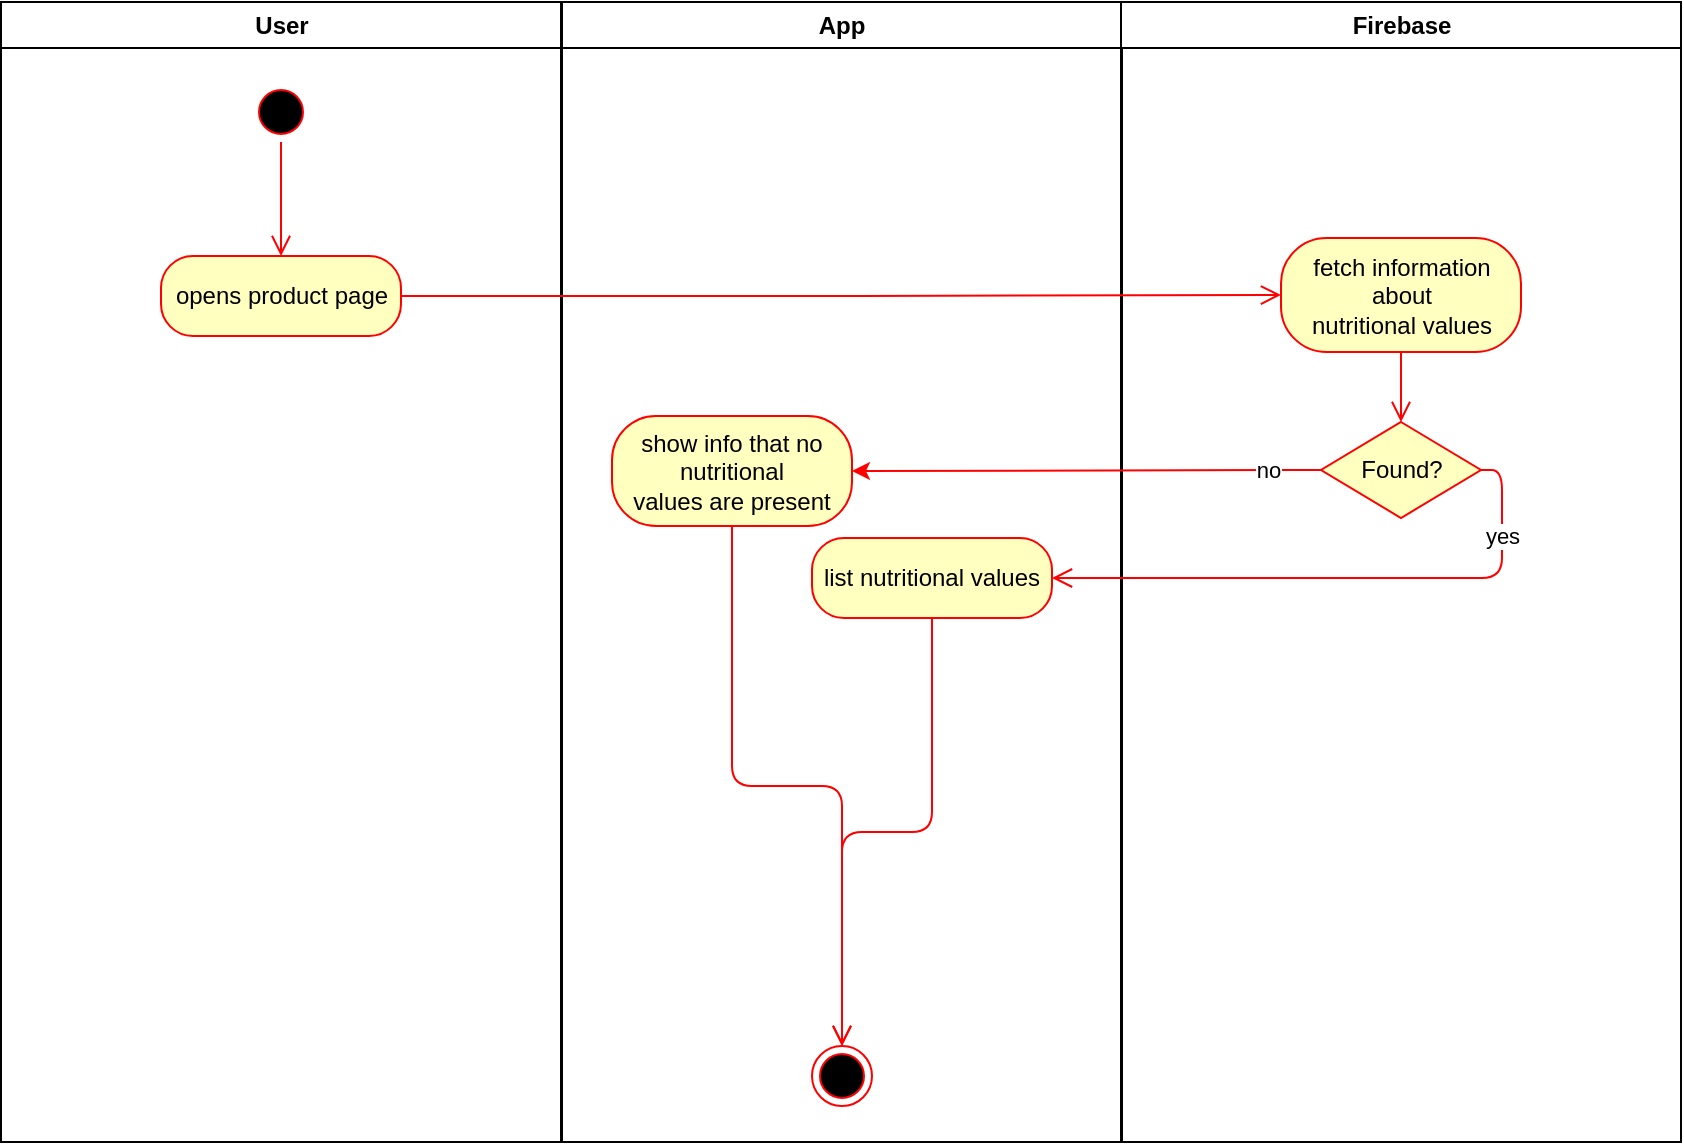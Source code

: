 <mxfile>
    <diagram name="Page-1" id="e7e014a7-5840-1c2e-5031-d8a46d1fe8dd">
        <mxGraphModel dx="1407" dy="904" grid="1" gridSize="10" guides="1" tooltips="1" connect="1" arrows="1" fold="1" page="1" pageScale="1" pageWidth="1169" pageHeight="826" background="none" math="0" shadow="0">
            <root>
                <mxCell id="0"/>
                <mxCell id="1" parent="0"/>
                <mxCell id="115" value="User" style="swimlane;whiteSpace=wrap;movable=0;" parent="1" vertex="1">
                    <mxGeometry x="164.5" y="128" width="280" height="570" as="geometry"/>
                </mxCell>
                <mxCell id="116" value="" style="ellipse;shape=startState;fillColor=#000000;strokeColor=#ff0000;" parent="115" vertex="1">
                    <mxGeometry x="125" y="40" width="30" height="30" as="geometry"/>
                </mxCell>
                <mxCell id="117" value="" style="edgeStyle=elbowEdgeStyle;elbow=horizontal;verticalAlign=bottom;endArrow=open;endSize=8;strokeColor=#FF0000;endFill=1;rounded=0;entryX=0.5;entryY=0;entryDx=0;entryDy=0;" parent="115" source="116" target="139" edge="1">
                    <mxGeometry x="100" y="40" as="geometry">
                        <mxPoint x="140" y="122" as="targetPoint"/>
                    </mxGeometry>
                </mxCell>
                <mxCell id="139" value="opens product page" style="rounded=1;whiteSpace=wrap;html=1;arcSize=40;fontColor=#000000;fillColor=#ffffc0;strokeColor=#ff0000;" vertex="1" parent="115">
                    <mxGeometry x="80" y="127" width="120" height="40" as="geometry"/>
                </mxCell>
                <mxCell id="119" value="App" style="swimlane;whiteSpace=wrap;movable=0;" parent="1" vertex="1">
                    <mxGeometry x="445" y="128" width="280" height="570" as="geometry"/>
                </mxCell>
                <mxCell id="122" value="" style="ellipse;shape=endState;fillColor=#000000;strokeColor=#ff0000" parent="119" vertex="1">
                    <mxGeometry x="125" y="522" width="30" height="30" as="geometry"/>
                </mxCell>
                <mxCell id="143" value="show info that no nutritional&lt;br&gt;values are present" style="rounded=1;whiteSpace=wrap;html=1;arcSize=40;fontColor=#000000;fillColor=#ffffc0;strokeColor=#ff0000;" vertex="1" parent="119">
                    <mxGeometry x="25" y="207" width="120" height="55" as="geometry"/>
                </mxCell>
                <mxCell id="144" value="" style="edgeStyle=orthogonalEdgeStyle;html=1;verticalAlign=bottom;endArrow=open;endSize=8;strokeColor=#ff0000;entryX=0.5;entryY=0;entryDx=0;entryDy=0;" edge="1" source="143" parent="119" target="122">
                    <mxGeometry relative="1" as="geometry">
                        <mxPoint x="85" y="275" as="targetPoint"/>
                    </mxGeometry>
                </mxCell>
                <mxCell id="146" value="list nutritional values" style="rounded=1;whiteSpace=wrap;html=1;arcSize=40;fontColor=#000000;fillColor=#ffffc0;strokeColor=#ff0000;" vertex="1" parent="119">
                    <mxGeometry x="125" y="268" width="120" height="40" as="geometry"/>
                </mxCell>
                <mxCell id="147" value="" style="edgeStyle=orthogonalEdgeStyle;html=1;verticalAlign=bottom;endArrow=open;endSize=8;strokeColor=#ff0000;entryX=0.5;entryY=0;entryDx=0;entryDy=0;" edge="1" source="146" parent="119" target="122">
                    <mxGeometry relative="1" as="geometry">
                        <mxPoint x="185" y="412" as="targetPoint"/>
                    </mxGeometry>
                </mxCell>
                <mxCell id="125" value="Firebase" style="swimlane;whiteSpace=wrap;movable=0;" parent="1" vertex="1">
                    <mxGeometry x="724.5" y="128" width="280" height="570" as="geometry"/>
                </mxCell>
                <mxCell id="129" value="&lt;font color=&quot;#000000&quot;&gt;Found?&lt;/font&gt;" style="rhombus;whiteSpace=wrap;html=1;fillColor=#ffffc0;strokeColor=#ff0000;" parent="125" vertex="1">
                    <mxGeometry x="100" y="210" width="80" height="48" as="geometry"/>
                </mxCell>
                <mxCell id="141" value="fetch information about&lt;br&gt;nutritional values" style="rounded=1;whiteSpace=wrap;html=1;arcSize=40;fontColor=#000000;fillColor=#ffffc0;strokeColor=#ff0000;" vertex="1" parent="125">
                    <mxGeometry x="80" y="118" width="120" height="57" as="geometry"/>
                </mxCell>
                <mxCell id="142" value="" style="edgeStyle=orthogonalEdgeStyle;html=1;verticalAlign=bottom;endArrow=open;endSize=8;strokeColor=#ff0000;entryX=0.5;entryY=0;entryDx=0;entryDy=0;" edge="1" source="141" parent="125" target="129">
                    <mxGeometry relative="1" as="geometry">
                        <mxPoint x="155.5" y="182" as="targetPoint"/>
                    </mxGeometry>
                </mxCell>
                <mxCell id="132" value="" style="edgeStyle=orthogonalEdgeStyle;html=1;align=left;verticalAlign=bottom;endArrow=open;endSize=8;strokeColor=#ff0000;exitX=1;exitY=0.5;exitDx=0;exitDy=0;entryX=1;entryY=0.5;entryDx=0;entryDy=0;" parent="1" source="129" target="146" edge="1">
                    <mxGeometry x="-1" relative="1" as="geometry">
                        <mxPoint x="710" y="420" as="targetPoint"/>
                        <mxPoint x="911.75" y="390" as="sourcePoint"/>
                        <Array as="points">
                            <mxPoint x="915" y="362"/>
                            <mxPoint x="915" y="416"/>
                        </Array>
                    </mxGeometry>
                </mxCell>
                <mxCell id="133" value="yes" style="edgeLabel;html=1;align=center;verticalAlign=middle;resizable=0;points=[];" parent="132" connectable="0" vertex="1">
                    <mxGeometry x="-0.699" relative="1" as="geometry">
                        <mxPoint as="offset"/>
                    </mxGeometry>
                </mxCell>
                <mxCell id="137" value="" style="endArrow=classic;html=1;entryX=1;entryY=0.5;entryDx=0;entryDy=0;exitX=0;exitY=0.5;exitDx=0;exitDy=0;strokeColor=#FF0000;" parent="1" source="129" target="143" edge="1">
                    <mxGeometry width="50" height="50" relative="1" as="geometry">
                        <mxPoint x="750" y="400" as="sourcePoint"/>
                        <mxPoint x="610" y="363.0" as="targetPoint"/>
                    </mxGeometry>
                </mxCell>
                <mxCell id="138" value="no" style="edgeLabel;html=1;align=center;verticalAlign=middle;resizable=0;points=[];" parent="137" vertex="1" connectable="0">
                    <mxGeometry x="-0.774" relative="1" as="geometry">
                        <mxPoint as="offset"/>
                    </mxGeometry>
                </mxCell>
                <mxCell id="140" value="" style="edgeStyle=orthogonalEdgeStyle;html=1;verticalAlign=bottom;endArrow=open;endSize=8;strokeColor=#ff0000;entryX=0;entryY=0.5;entryDx=0;entryDy=0;" edge="1" source="139" parent="1" target="141">
                    <mxGeometry relative="1" as="geometry">
                        <mxPoint x="789.5" y="275.0" as="targetPoint"/>
                    </mxGeometry>
                </mxCell>
            </root>
        </mxGraphModel>
    </diagram>
</mxfile>